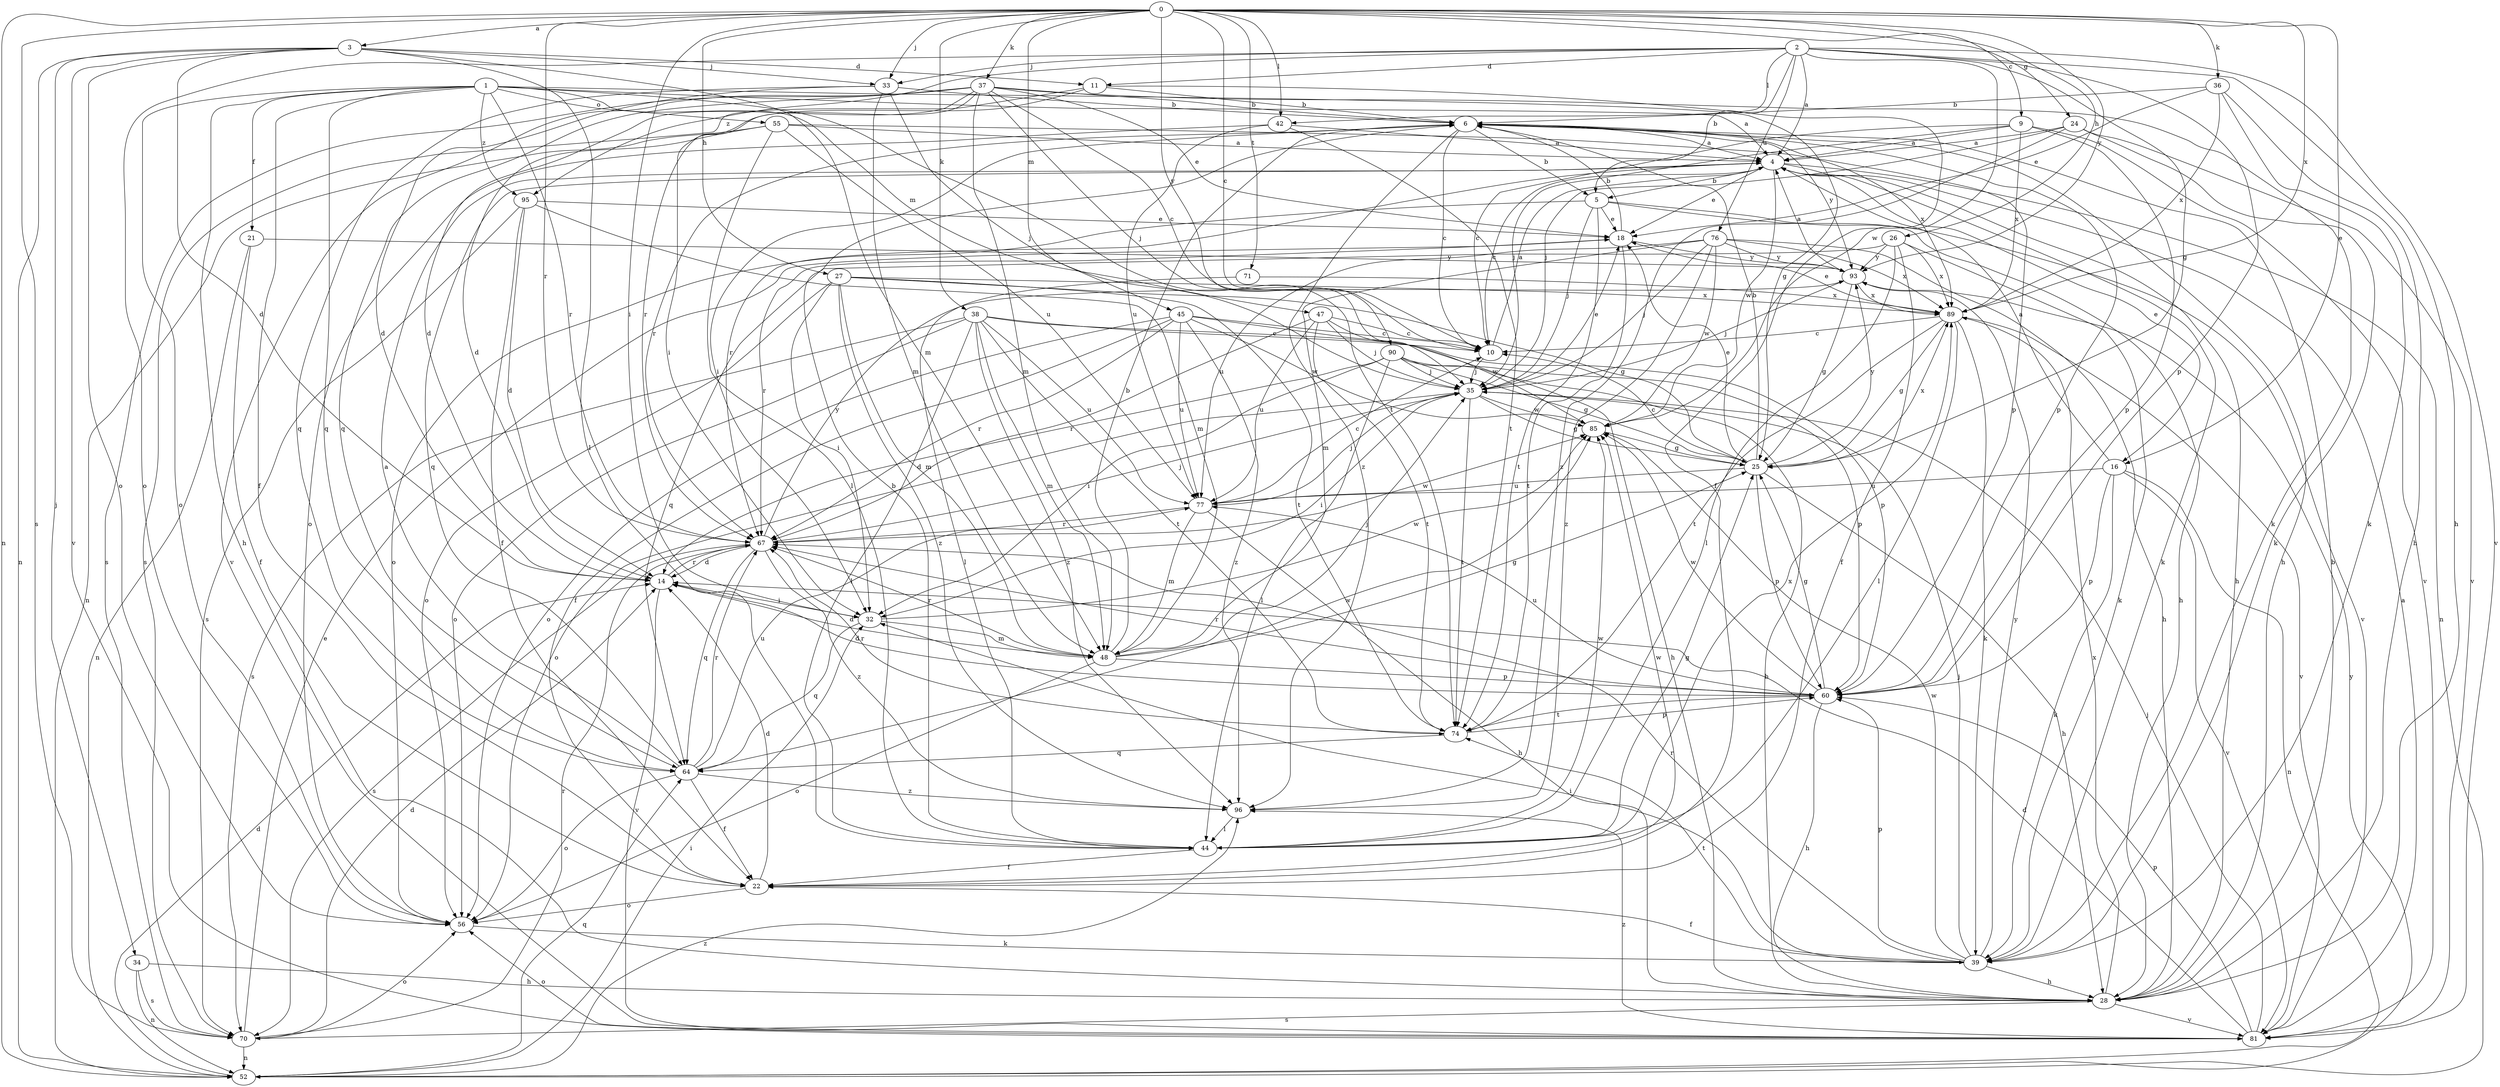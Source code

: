 strict digraph  {
0;
1;
2;
3;
4;
5;
6;
9;
10;
11;
14;
16;
18;
21;
22;
24;
25;
26;
27;
28;
32;
33;
34;
35;
36;
37;
38;
39;
42;
44;
45;
47;
48;
52;
55;
56;
60;
64;
67;
70;
71;
74;
76;
77;
81;
85;
89;
90;
93;
95;
96;
0 -> 3  [label=a];
0 -> 9  [label=c];
0 -> 10  [label=c];
0 -> 16  [label=e];
0 -> 24  [label=g];
0 -> 26  [label=h];
0 -> 27  [label=h];
0 -> 32  [label=i];
0 -> 33  [label=j];
0 -> 36  [label=k];
0 -> 37  [label=k];
0 -> 38  [label=k];
0 -> 42  [label=l];
0 -> 45  [label=m];
0 -> 52  [label=n];
0 -> 67  [label=r];
0 -> 70  [label=s];
0 -> 71  [label=t];
0 -> 89  [label=x];
0 -> 90  [label=y];
0 -> 93  [label=y];
1 -> 4  [label=a];
1 -> 21  [label=f];
1 -> 22  [label=f];
1 -> 25  [label=g];
1 -> 28  [label=h];
1 -> 47  [label=m];
1 -> 55  [label=o];
1 -> 56  [label=o];
1 -> 64  [label=q];
1 -> 67  [label=r];
1 -> 74  [label=t];
1 -> 95  [label=z];
2 -> 4  [label=a];
2 -> 5  [label=b];
2 -> 11  [label=d];
2 -> 25  [label=g];
2 -> 28  [label=h];
2 -> 33  [label=j];
2 -> 42  [label=l];
2 -> 56  [label=o];
2 -> 60  [label=p];
2 -> 76  [label=u];
2 -> 81  [label=v];
2 -> 85  [label=w];
2 -> 95  [label=z];
3 -> 11  [label=d];
3 -> 14  [label=d];
3 -> 33  [label=j];
3 -> 34  [label=j];
3 -> 44  [label=l];
3 -> 48  [label=m];
3 -> 52  [label=n];
3 -> 56  [label=o];
3 -> 81  [label=v];
4 -> 5  [label=b];
4 -> 10  [label=c];
4 -> 16  [label=e];
4 -> 18  [label=e];
4 -> 28  [label=h];
4 -> 39  [label=k];
4 -> 52  [label=n];
4 -> 64  [label=q];
4 -> 67  [label=r];
4 -> 85  [label=w];
5 -> 18  [label=e];
5 -> 28  [label=h];
5 -> 35  [label=j];
5 -> 56  [label=o];
5 -> 74  [label=t];
5 -> 81  [label=v];
6 -> 4  [label=a];
6 -> 5  [label=b];
6 -> 10  [label=c];
6 -> 28  [label=h];
6 -> 32  [label=i];
6 -> 60  [label=p];
6 -> 67  [label=r];
6 -> 89  [label=x];
6 -> 93  [label=y];
6 -> 96  [label=z];
9 -> 4  [label=a];
9 -> 10  [label=c];
9 -> 35  [label=j];
9 -> 60  [label=p];
9 -> 81  [label=v];
9 -> 89  [label=x];
10 -> 4  [label=a];
10 -> 35  [label=j];
11 -> 6  [label=b];
11 -> 22  [label=f];
11 -> 67  [label=r];
11 -> 70  [label=s];
14 -> 32  [label=i];
14 -> 67  [label=r];
14 -> 81  [label=v];
16 -> 4  [label=a];
16 -> 39  [label=k];
16 -> 52  [label=n];
16 -> 60  [label=p];
16 -> 77  [label=u];
16 -> 81  [label=v];
18 -> 6  [label=b];
18 -> 67  [label=r];
18 -> 74  [label=t];
18 -> 93  [label=y];
21 -> 22  [label=f];
21 -> 52  [label=n];
21 -> 93  [label=y];
22 -> 14  [label=d];
22 -> 56  [label=o];
22 -> 85  [label=w];
24 -> 4  [label=a];
24 -> 35  [label=j];
24 -> 39  [label=k];
24 -> 81  [label=v];
24 -> 96  [label=z];
25 -> 6  [label=b];
25 -> 10  [label=c];
25 -> 18  [label=e];
25 -> 28  [label=h];
25 -> 60  [label=p];
25 -> 77  [label=u];
25 -> 89  [label=x];
25 -> 93  [label=y];
26 -> 22  [label=f];
26 -> 39  [label=k];
26 -> 44  [label=l];
26 -> 64  [label=q];
26 -> 89  [label=x];
26 -> 93  [label=y];
27 -> 25  [label=g];
27 -> 32  [label=i];
27 -> 48  [label=m];
27 -> 56  [label=o];
27 -> 74  [label=t];
27 -> 89  [label=x];
27 -> 96  [label=z];
28 -> 6  [label=b];
28 -> 70  [label=s];
28 -> 81  [label=v];
28 -> 89  [label=x];
32 -> 48  [label=m];
32 -> 64  [label=q];
32 -> 85  [label=w];
33 -> 6  [label=b];
33 -> 14  [label=d];
33 -> 35  [label=j];
33 -> 48  [label=m];
33 -> 64  [label=q];
34 -> 28  [label=h];
34 -> 52  [label=n];
34 -> 70  [label=s];
35 -> 18  [label=e];
35 -> 25  [label=g];
35 -> 32  [label=i];
35 -> 56  [label=o];
35 -> 74  [label=t];
35 -> 85  [label=w];
36 -> 6  [label=b];
36 -> 18  [label=e];
36 -> 28  [label=h];
36 -> 39  [label=k];
36 -> 89  [label=x];
37 -> 6  [label=b];
37 -> 10  [label=c];
37 -> 14  [label=d];
37 -> 18  [label=e];
37 -> 32  [label=i];
37 -> 35  [label=j];
37 -> 39  [label=k];
37 -> 48  [label=m];
37 -> 64  [label=q];
37 -> 70  [label=s];
37 -> 81  [label=v];
38 -> 10  [label=c];
38 -> 44  [label=l];
38 -> 48  [label=m];
38 -> 56  [label=o];
38 -> 60  [label=p];
38 -> 70  [label=s];
38 -> 74  [label=t];
38 -> 77  [label=u];
38 -> 96  [label=z];
39 -> 22  [label=f];
39 -> 28  [label=h];
39 -> 32  [label=i];
39 -> 35  [label=j];
39 -> 60  [label=p];
39 -> 67  [label=r];
39 -> 74  [label=t];
39 -> 85  [label=w];
39 -> 93  [label=y];
42 -> 4  [label=a];
42 -> 56  [label=o];
42 -> 74  [label=t];
42 -> 77  [label=u];
44 -> 6  [label=b];
44 -> 22  [label=f];
44 -> 25  [label=g];
44 -> 85  [label=w];
44 -> 89  [label=x];
45 -> 10  [label=c];
45 -> 22  [label=f];
45 -> 28  [label=h];
45 -> 56  [label=o];
45 -> 67  [label=r];
45 -> 77  [label=u];
45 -> 85  [label=w];
45 -> 96  [label=z];
47 -> 10  [label=c];
47 -> 35  [label=j];
47 -> 67  [label=r];
47 -> 74  [label=t];
47 -> 77  [label=u];
47 -> 85  [label=w];
48 -> 6  [label=b];
48 -> 14  [label=d];
48 -> 25  [label=g];
48 -> 35  [label=j];
48 -> 56  [label=o];
48 -> 60  [label=p];
48 -> 67  [label=r];
52 -> 14  [label=d];
52 -> 32  [label=i];
52 -> 64  [label=q];
52 -> 93  [label=y];
52 -> 96  [label=z];
55 -> 4  [label=a];
55 -> 14  [label=d];
55 -> 44  [label=l];
55 -> 52  [label=n];
55 -> 60  [label=p];
55 -> 77  [label=u];
56 -> 39  [label=k];
60 -> 14  [label=d];
60 -> 25  [label=g];
60 -> 28  [label=h];
60 -> 67  [label=r];
60 -> 74  [label=t];
60 -> 77  [label=u];
60 -> 85  [label=w];
64 -> 4  [label=a];
64 -> 22  [label=f];
64 -> 56  [label=o];
64 -> 67  [label=r];
64 -> 77  [label=u];
64 -> 85  [label=w];
64 -> 96  [label=z];
67 -> 14  [label=d];
67 -> 35  [label=j];
67 -> 64  [label=q];
67 -> 70  [label=s];
67 -> 85  [label=w];
67 -> 93  [label=y];
67 -> 96  [label=z];
70 -> 14  [label=d];
70 -> 18  [label=e];
70 -> 52  [label=n];
70 -> 56  [label=o];
70 -> 67  [label=r];
71 -> 44  [label=l];
71 -> 89  [label=x];
74 -> 60  [label=p];
74 -> 64  [label=q];
74 -> 67  [label=r];
76 -> 28  [label=h];
76 -> 35  [label=j];
76 -> 48  [label=m];
76 -> 77  [label=u];
76 -> 85  [label=w];
76 -> 89  [label=x];
76 -> 93  [label=y];
76 -> 96  [label=z];
77 -> 10  [label=c];
77 -> 28  [label=h];
77 -> 35  [label=j];
77 -> 48  [label=m];
77 -> 67  [label=r];
81 -> 4  [label=a];
81 -> 14  [label=d];
81 -> 35  [label=j];
81 -> 56  [label=o];
81 -> 60  [label=p];
81 -> 96  [label=z];
85 -> 25  [label=g];
89 -> 10  [label=c];
89 -> 18  [label=e];
89 -> 25  [label=g];
89 -> 39  [label=k];
89 -> 44  [label=l];
89 -> 74  [label=t];
89 -> 81  [label=v];
90 -> 14  [label=d];
90 -> 25  [label=g];
90 -> 28  [label=h];
90 -> 32  [label=i];
90 -> 35  [label=j];
90 -> 44  [label=l];
90 -> 60  [label=p];
93 -> 4  [label=a];
93 -> 25  [label=g];
93 -> 35  [label=j];
93 -> 89  [label=x];
95 -> 14  [label=d];
95 -> 18  [label=e];
95 -> 22  [label=f];
95 -> 48  [label=m];
95 -> 70  [label=s];
96 -> 44  [label=l];
}
